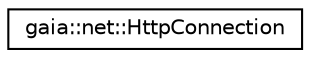 digraph G
{
  edge [fontname="Helvetica",fontsize="10",labelfontname="Helvetica",labelfontsize="10"];
  node [fontname="Helvetica",fontsize="10",shape=record];
  rankdir=LR;
  Node1 [label="gaia::net::HttpConnection",height=0.2,width=0.4,color="black", fillcolor="white", style="filled",URL="$dd/da4/classgaia_1_1net_1_1_http_connection.html",tooltip="HttpConnection is a very fundamental class to execute a Http request."];
}
